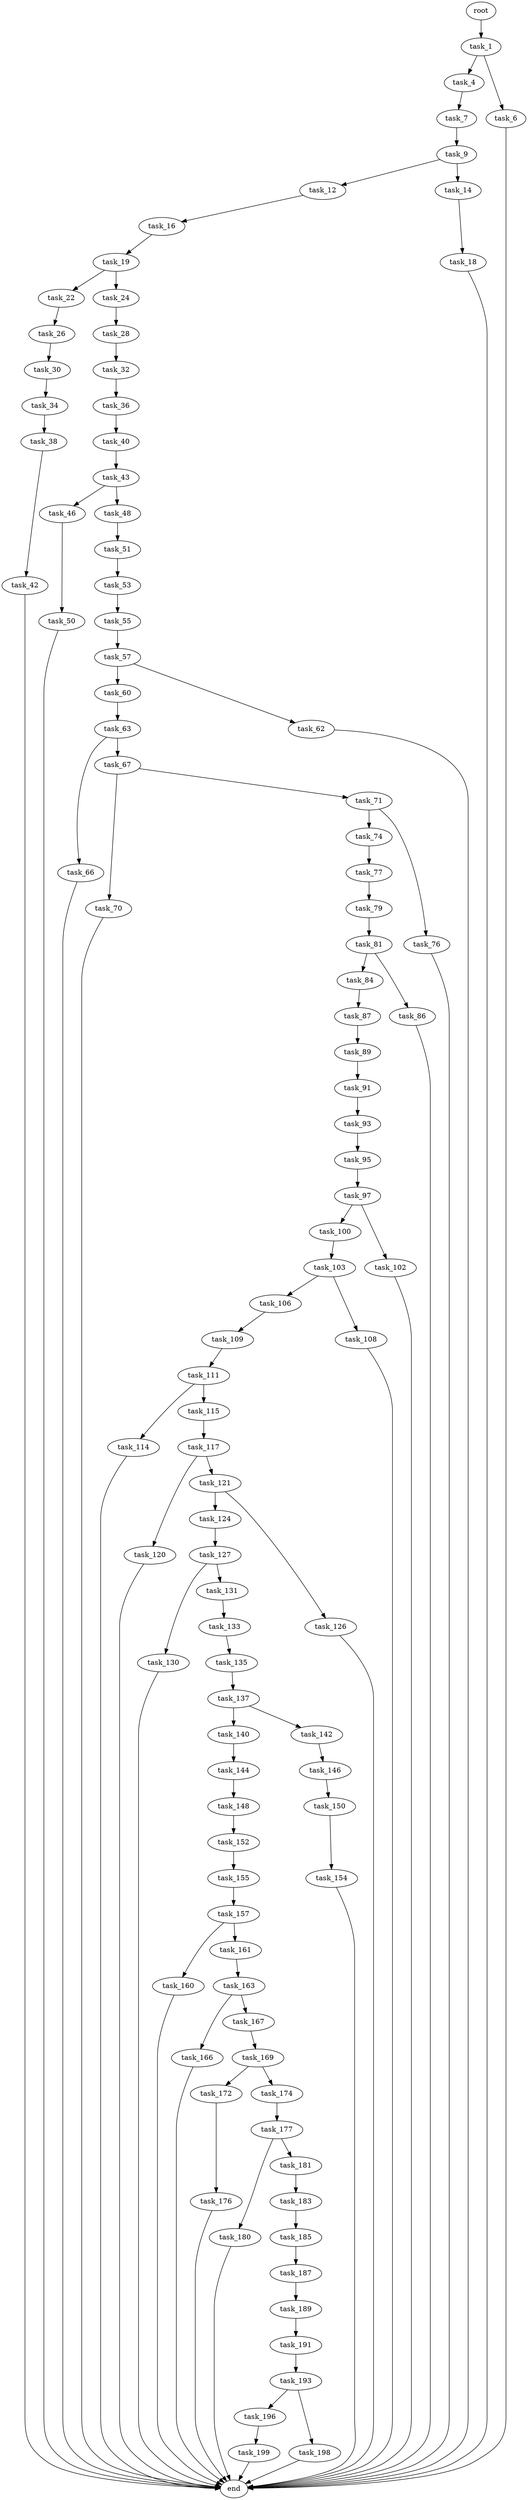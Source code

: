 digraph G {
  root [size="0.000000"];
  task_1 [size="8589934592.000000"];
  task_4 [size="306917246676.000000"];
  task_6 [size="68719476736.000000"];
  task_7 [size="368293445632.000000"];
  end [size="0.000000"];
  task_9 [size="1599417424.000000"];
  task_12 [size="8589934592.000000"];
  task_14 [size="12123885552.000000"];
  task_16 [size="368293445632.000000"];
  task_18 [size="231928233984.000000"];
  task_19 [size="1007914279013.000000"];
  task_22 [size="12773309070.000000"];
  task_24 [size="231928233984.000000"];
  task_26 [size="1073741824000.000000"];
  task_28 [size="11803001662.000000"];
  task_30 [size="549755813888.000000"];
  task_32 [size="8589934592.000000"];
  task_34 [size="335189831203.000000"];
  task_36 [size="134217728000.000000"];
  task_38 [size="56560749780.000000"];
  task_40 [size="134217728000.000000"];
  task_42 [size="42178847674.000000"];
  task_43 [size="3067149505.000000"];
  task_46 [size="27161919842.000000"];
  task_48 [size="1165511719122.000000"];
  task_50 [size="48181220740.000000"];
  task_51 [size="3852534698.000000"];
  task_53 [size="31490778906.000000"];
  task_55 [size="36594098216.000000"];
  task_57 [size="8589934592.000000"];
  task_60 [size="38407783671.000000"];
  task_62 [size="231928233984.000000"];
  task_63 [size="640996111.000000"];
  task_66 [size="782757789696.000000"];
  task_67 [size="80232368807.000000"];
  task_70 [size="17881955778.000000"];
  task_71 [size="549755813888.000000"];
  task_74 [size="12526423625.000000"];
  task_76 [size="1024369366409.000000"];
  task_77 [size="35852974836.000000"];
  task_79 [size="968441400840.000000"];
  task_81 [size="28991029248.000000"];
  task_84 [size="606321771432.000000"];
  task_86 [size="134217728000.000000"];
  task_87 [size="752975211525.000000"];
  task_89 [size="318093212620.000000"];
  task_91 [size="104400831592.000000"];
  task_93 [size="90223809995.000000"];
  task_95 [size="10899340573.000000"];
  task_97 [size="578235887.000000"];
  task_100 [size="41708592772.000000"];
  task_102 [size="6495747037.000000"];
  task_103 [size="246171523979.000000"];
  task_106 [size="35309657542.000000"];
  task_108 [size="11445441606.000000"];
  task_109 [size="68719476736.000000"];
  task_111 [size="325214803108.000000"];
  task_114 [size="134217728000.000000"];
  task_115 [size="7309653338.000000"];
  task_117 [size="41057959650.000000"];
  task_120 [size="4588569143.000000"];
  task_121 [size="231928233984.000000"];
  task_124 [size="68719476736.000000"];
  task_126 [size="1073741824000.000000"];
  task_127 [size="3042882811.000000"];
  task_130 [size="368293445632.000000"];
  task_131 [size="782757789696.000000"];
  task_133 [size="782757789696.000000"];
  task_135 [size="5997477162.000000"];
  task_137 [size="13016452306.000000"];
  task_140 [size="33715349629.000000"];
  task_142 [size="206416273368.000000"];
  task_144 [size="28991029248.000000"];
  task_146 [size="23524057832.000000"];
  task_148 [size="231928233984.000000"];
  task_150 [size="1073741824000.000000"];
  task_152 [size="10170047874.000000"];
  task_154 [size="68719476736.000000"];
  task_155 [size="167017352652.000000"];
  task_157 [size="782757789696.000000"];
  task_160 [size="368293445632.000000"];
  task_161 [size="549755813888.000000"];
  task_163 [size="15617810310.000000"];
  task_166 [size="17492094178.000000"];
  task_167 [size="650557571.000000"];
  task_169 [size="14545983346.000000"];
  task_172 [size="1045974282561.000000"];
  task_174 [size="11693335691.000000"];
  task_176 [size="231928233984.000000"];
  task_177 [size="32929079131.000000"];
  task_180 [size="28991029248.000000"];
  task_181 [size="134217728000.000000"];
  task_183 [size="28991029248.000000"];
  task_185 [size="661249227740.000000"];
  task_187 [size="277803265116.000000"];
  task_189 [size="134217728000.000000"];
  task_191 [size="2799437278.000000"];
  task_193 [size="304247423445.000000"];
  task_196 [size="90276543076.000000"];
  task_198 [size="3940626257.000000"];
  task_199 [size="8589934592.000000"];

  root -> task_1 [size="1.000000"];
  task_1 -> task_4 [size="33554432.000000"];
  task_1 -> task_6 [size="33554432.000000"];
  task_4 -> task_7 [size="301989888.000000"];
  task_6 -> end [size="1.000000"];
  task_7 -> task_9 [size="411041792.000000"];
  task_9 -> task_12 [size="33554432.000000"];
  task_9 -> task_14 [size="33554432.000000"];
  task_12 -> task_16 [size="33554432.000000"];
  task_14 -> task_18 [size="209715200.000000"];
  task_16 -> task_19 [size="411041792.000000"];
  task_18 -> end [size="1.000000"];
  task_19 -> task_22 [size="838860800.000000"];
  task_19 -> task_24 [size="838860800.000000"];
  task_22 -> task_26 [size="411041792.000000"];
  task_24 -> task_28 [size="301989888.000000"];
  task_26 -> task_30 [size="838860800.000000"];
  task_28 -> task_32 [size="536870912.000000"];
  task_30 -> task_34 [size="536870912.000000"];
  task_32 -> task_36 [size="33554432.000000"];
  task_34 -> task_38 [size="838860800.000000"];
  task_36 -> task_40 [size="209715200.000000"];
  task_38 -> task_42 [size="134217728.000000"];
  task_40 -> task_43 [size="209715200.000000"];
  task_42 -> end [size="1.000000"];
  task_43 -> task_46 [size="209715200.000000"];
  task_43 -> task_48 [size="209715200.000000"];
  task_46 -> task_50 [size="75497472.000000"];
  task_48 -> task_51 [size="838860800.000000"];
  task_50 -> end [size="1.000000"];
  task_51 -> task_53 [size="301989888.000000"];
  task_53 -> task_55 [size="838860800.000000"];
  task_55 -> task_57 [size="838860800.000000"];
  task_57 -> task_60 [size="33554432.000000"];
  task_57 -> task_62 [size="33554432.000000"];
  task_60 -> task_63 [size="679477248.000000"];
  task_62 -> end [size="1.000000"];
  task_63 -> task_66 [size="33554432.000000"];
  task_63 -> task_67 [size="33554432.000000"];
  task_66 -> end [size="1.000000"];
  task_67 -> task_70 [size="209715200.000000"];
  task_67 -> task_71 [size="209715200.000000"];
  task_70 -> end [size="1.000000"];
  task_71 -> task_74 [size="536870912.000000"];
  task_71 -> task_76 [size="536870912.000000"];
  task_74 -> task_77 [size="209715200.000000"];
  task_76 -> end [size="1.000000"];
  task_77 -> task_79 [size="679477248.000000"];
  task_79 -> task_81 [size="679477248.000000"];
  task_81 -> task_84 [size="75497472.000000"];
  task_81 -> task_86 [size="75497472.000000"];
  task_84 -> task_87 [size="536870912.000000"];
  task_86 -> end [size="1.000000"];
  task_87 -> task_89 [size="838860800.000000"];
  task_89 -> task_91 [size="301989888.000000"];
  task_91 -> task_93 [size="209715200.000000"];
  task_93 -> task_95 [size="75497472.000000"];
  task_95 -> task_97 [size="33554432.000000"];
  task_97 -> task_100 [size="33554432.000000"];
  task_97 -> task_102 [size="33554432.000000"];
  task_100 -> task_103 [size="209715200.000000"];
  task_102 -> end [size="1.000000"];
  task_103 -> task_106 [size="411041792.000000"];
  task_103 -> task_108 [size="411041792.000000"];
  task_106 -> task_109 [size="33554432.000000"];
  task_108 -> end [size="1.000000"];
  task_109 -> task_111 [size="134217728.000000"];
  task_111 -> task_114 [size="536870912.000000"];
  task_111 -> task_115 [size="536870912.000000"];
  task_114 -> end [size="1.000000"];
  task_115 -> task_117 [size="134217728.000000"];
  task_117 -> task_120 [size="838860800.000000"];
  task_117 -> task_121 [size="838860800.000000"];
  task_120 -> end [size="1.000000"];
  task_121 -> task_124 [size="301989888.000000"];
  task_121 -> task_126 [size="301989888.000000"];
  task_124 -> task_127 [size="134217728.000000"];
  task_126 -> end [size="1.000000"];
  task_127 -> task_130 [size="75497472.000000"];
  task_127 -> task_131 [size="75497472.000000"];
  task_130 -> end [size="1.000000"];
  task_131 -> task_133 [size="679477248.000000"];
  task_133 -> task_135 [size="679477248.000000"];
  task_135 -> task_137 [size="209715200.000000"];
  task_137 -> task_140 [size="536870912.000000"];
  task_137 -> task_142 [size="536870912.000000"];
  task_140 -> task_144 [size="679477248.000000"];
  task_142 -> task_146 [size="209715200.000000"];
  task_144 -> task_148 [size="75497472.000000"];
  task_146 -> task_150 [size="33554432.000000"];
  task_148 -> task_152 [size="301989888.000000"];
  task_150 -> task_154 [size="838860800.000000"];
  task_152 -> task_155 [size="33554432.000000"];
  task_154 -> end [size="1.000000"];
  task_155 -> task_157 [size="134217728.000000"];
  task_157 -> task_160 [size="679477248.000000"];
  task_157 -> task_161 [size="679477248.000000"];
  task_160 -> end [size="1.000000"];
  task_161 -> task_163 [size="536870912.000000"];
  task_163 -> task_166 [size="33554432.000000"];
  task_163 -> task_167 [size="33554432.000000"];
  task_166 -> end [size="1.000000"];
  task_167 -> task_169 [size="33554432.000000"];
  task_169 -> task_172 [size="301989888.000000"];
  task_169 -> task_174 [size="301989888.000000"];
  task_172 -> task_176 [size="679477248.000000"];
  task_174 -> task_177 [size="301989888.000000"];
  task_176 -> end [size="1.000000"];
  task_177 -> task_180 [size="33554432.000000"];
  task_177 -> task_181 [size="33554432.000000"];
  task_180 -> end [size="1.000000"];
  task_181 -> task_183 [size="209715200.000000"];
  task_183 -> task_185 [size="75497472.000000"];
  task_185 -> task_187 [size="679477248.000000"];
  task_187 -> task_189 [size="536870912.000000"];
  task_189 -> task_191 [size="209715200.000000"];
  task_191 -> task_193 [size="209715200.000000"];
  task_193 -> task_196 [size="301989888.000000"];
  task_193 -> task_198 [size="301989888.000000"];
  task_196 -> task_199 [size="209715200.000000"];
  task_198 -> end [size="1.000000"];
  task_199 -> end [size="1.000000"];
}
